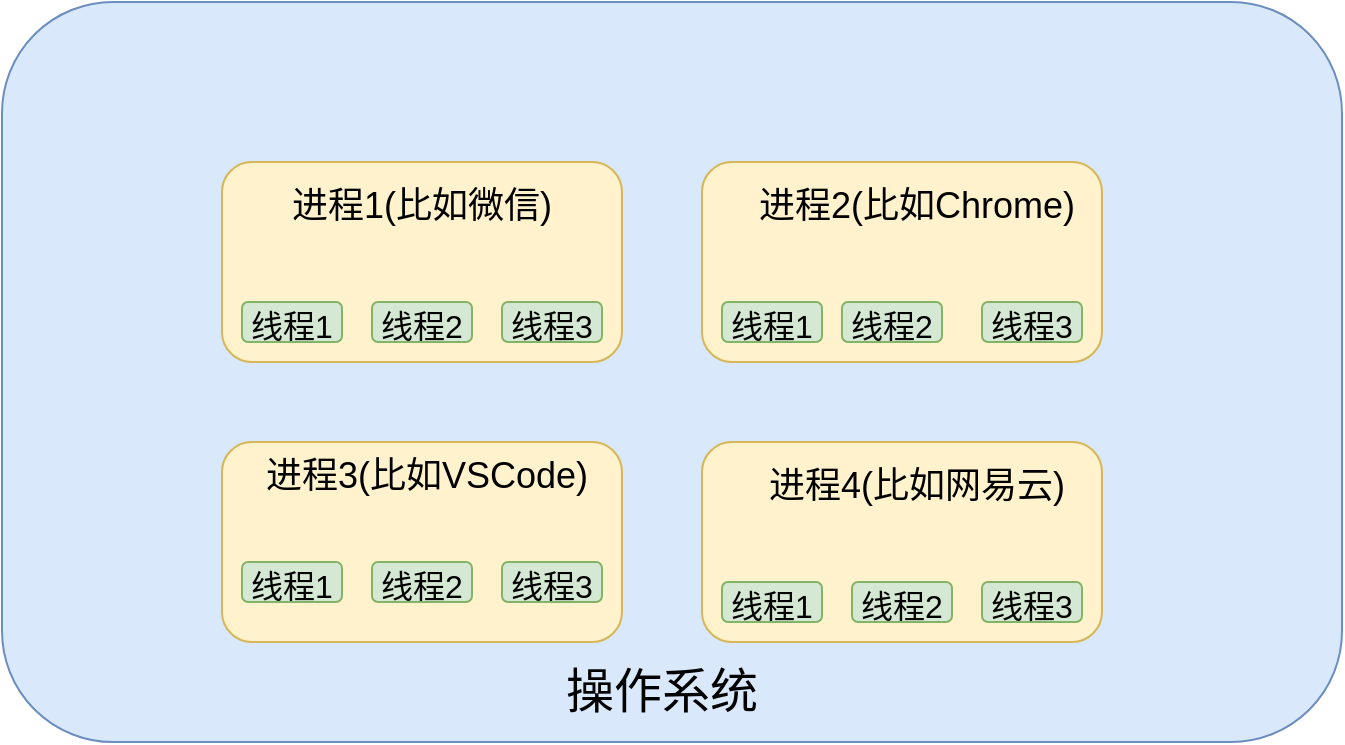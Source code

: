 <mxfile>
    <diagram id="NAiV9kg9JHZ1A_bx0qtW" name="第 1 页">
        <mxGraphModel dx="1125" dy="624" grid="1" gridSize="10" guides="1" tooltips="1" connect="1" arrows="1" fold="1" page="1" pageScale="1" pageWidth="1169" pageHeight="1654" math="0" shadow="0">
            <root>
                <mxCell id="0"/>
                <mxCell id="1" parent="0"/>
                <mxCell id="8" value="" style="rounded=1;whiteSpace=wrap;html=1;fillColor=#dae8fc;strokeColor=#6c8ebf;" vertex="1" parent="1">
                    <mxGeometry x="160" y="120" width="670" height="370" as="geometry"/>
                </mxCell>
                <mxCell id="9" value="&lt;font style=&quot;font-size: 24px&quot;&gt;操作系统&lt;/font&gt;" style="text;html=1;strokeColor=none;fillColor=none;align=center;verticalAlign=middle;whiteSpace=wrap;rounded=0;" vertex="1" parent="1">
                    <mxGeometry x="420" y="450" width="140" height="30" as="geometry"/>
                </mxCell>
                <mxCell id="10" value="" style="rounded=1;whiteSpace=wrap;html=1;fontSize=24;fillColor=#fff2cc;strokeColor=#d6b656;align=center;" vertex="1" parent="1">
                    <mxGeometry x="270" y="200" width="200" height="100" as="geometry"/>
                </mxCell>
                <mxCell id="14" value="&lt;font size=&quot;3&quot;&gt;线程1&lt;/font&gt;" style="rounded=1;whiteSpace=wrap;html=1;fontSize=24;fillColor=#d5e8d4;strokeColor=#82b366;" vertex="1" parent="1">
                    <mxGeometry x="280" y="270" width="50" height="20" as="geometry"/>
                </mxCell>
                <mxCell id="15" value="&lt;font style=&quot;font-size: 18px&quot;&gt;进程1(比如微信)&lt;/font&gt;" style="text;html=1;strokeColor=none;fillColor=none;align=center;verticalAlign=middle;whiteSpace=wrap;rounded=0;fontSize=24;" vertex="1" parent="1">
                    <mxGeometry x="295" y="200" width="150" height="40" as="geometry"/>
                </mxCell>
                <mxCell id="17" value="&lt;font size=&quot;3&quot;&gt;线程3&lt;/font&gt;" style="rounded=1;whiteSpace=wrap;html=1;fontSize=24;fillColor=#d5e8d4;strokeColor=#82b366;" vertex="1" parent="1">
                    <mxGeometry x="410" y="270" width="50" height="20" as="geometry"/>
                </mxCell>
                <mxCell id="18" value="&lt;font size=&quot;3&quot;&gt;线程2&lt;/font&gt;" style="rounded=1;whiteSpace=wrap;html=1;fontSize=24;fillColor=#d5e8d4;strokeColor=#82b366;" vertex="1" parent="1">
                    <mxGeometry x="345" y="270" width="50" height="20" as="geometry"/>
                </mxCell>
                <mxCell id="20" value="" style="rounded=1;whiteSpace=wrap;html=1;fontSize=24;fillColor=#fff2cc;strokeColor=#d6b656;align=center;" vertex="1" parent="1">
                    <mxGeometry x="510" y="200" width="200" height="100" as="geometry"/>
                </mxCell>
                <mxCell id="24" value="" style="rounded=1;whiteSpace=wrap;html=1;fontSize=24;fillColor=#fff2cc;strokeColor=#d6b656;align=center;" vertex="1" parent="1">
                    <mxGeometry x="270" y="340" width="200" height="100" as="geometry"/>
                </mxCell>
                <mxCell id="25" value="" style="rounded=1;whiteSpace=wrap;html=1;fontSize=24;fillColor=#fff2cc;strokeColor=#d6b656;align=center;" vertex="1" parent="1">
                    <mxGeometry x="510" y="340" width="200" height="100" as="geometry"/>
                </mxCell>
                <mxCell id="26" value="&lt;font style=&quot;font-size: 18px&quot;&gt;进程2(比如Chrome)&lt;/font&gt;" style="text;html=1;strokeColor=none;fillColor=none;align=center;verticalAlign=middle;whiteSpace=wrap;rounded=0;fontSize=24;" vertex="1" parent="1">
                    <mxGeometry x="535" y="200" width="165" height="40" as="geometry"/>
                </mxCell>
                <mxCell id="27" value="&lt;font style=&quot;font-size: 18px&quot;&gt;进程4(比如网易云)&lt;/font&gt;" style="text;html=1;strokeColor=none;fillColor=none;align=center;verticalAlign=middle;whiteSpace=wrap;rounded=0;fontSize=24;" vertex="1" parent="1">
                    <mxGeometry x="535" y="340" width="165" height="40" as="geometry"/>
                </mxCell>
                <mxCell id="28" value="&lt;font style=&quot;font-size: 18px&quot;&gt;进程3(比如VSCode)&lt;/font&gt;" style="text;html=1;strokeColor=none;fillColor=none;align=center;verticalAlign=middle;whiteSpace=wrap;rounded=0;fontSize=24;" vertex="1" parent="1">
                    <mxGeometry x="285" y="330" width="175" height="50" as="geometry"/>
                </mxCell>
                <mxCell id="29" value="&lt;font size=&quot;3&quot;&gt;线程1&lt;/font&gt;" style="rounded=1;whiteSpace=wrap;html=1;fontSize=24;fillColor=#d5e8d4;strokeColor=#82b366;" vertex="1" parent="1">
                    <mxGeometry x="280" y="400" width="50" height="20" as="geometry"/>
                </mxCell>
                <mxCell id="30" value="&lt;font size=&quot;3&quot;&gt;线程1&lt;/font&gt;" style="rounded=1;whiteSpace=wrap;html=1;fontSize=24;fillColor=#d5e8d4;strokeColor=#82b366;" vertex="1" parent="1">
                    <mxGeometry x="520" y="270" width="50" height="20" as="geometry"/>
                </mxCell>
                <mxCell id="31" value="&lt;font size=&quot;3&quot;&gt;线程1&lt;/font&gt;" style="rounded=1;whiteSpace=wrap;html=1;fontSize=24;fillColor=#d5e8d4;strokeColor=#82b366;" vertex="1" parent="1">
                    <mxGeometry x="520" y="410" width="50" height="20" as="geometry"/>
                </mxCell>
                <mxCell id="32" value="&lt;font size=&quot;3&quot;&gt;线程2&lt;/font&gt;" style="rounded=1;whiteSpace=wrap;html=1;fontSize=24;fillColor=#d5e8d4;strokeColor=#82b366;" vertex="1" parent="1">
                    <mxGeometry x="585" y="410" width="50" height="20" as="geometry"/>
                </mxCell>
                <mxCell id="33" value="&lt;font size=&quot;3&quot;&gt;线程2&lt;/font&gt;" style="rounded=1;whiteSpace=wrap;html=1;fontSize=24;fillColor=#d5e8d4;strokeColor=#82b366;" vertex="1" parent="1">
                    <mxGeometry x="345" y="400" width="50" height="20" as="geometry"/>
                </mxCell>
                <mxCell id="34" value="&lt;font size=&quot;3&quot;&gt;线程2&lt;/font&gt;" style="rounded=1;whiteSpace=wrap;html=1;fontSize=24;fillColor=#d5e8d4;strokeColor=#82b366;" vertex="1" parent="1">
                    <mxGeometry x="580" y="270" width="50" height="20" as="geometry"/>
                </mxCell>
                <mxCell id="37" value="&lt;font size=&quot;3&quot;&gt;线程3&lt;/font&gt;" style="rounded=1;whiteSpace=wrap;html=1;fontSize=24;fillColor=#d5e8d4;strokeColor=#82b366;" vertex="1" parent="1">
                    <mxGeometry x="650" y="410" width="50" height="20" as="geometry"/>
                </mxCell>
                <mxCell id="38" value="&lt;font size=&quot;3&quot;&gt;线程3&lt;/font&gt;" style="rounded=1;whiteSpace=wrap;html=1;fontSize=24;fillColor=#d5e8d4;strokeColor=#82b366;" vertex="1" parent="1">
                    <mxGeometry x="410" y="400" width="50" height="20" as="geometry"/>
                </mxCell>
                <mxCell id="39" value="&lt;font size=&quot;3&quot;&gt;线程3&lt;/font&gt;" style="rounded=1;whiteSpace=wrap;html=1;fontSize=24;fillColor=#d5e8d4;strokeColor=#82b366;" vertex="1" parent="1">
                    <mxGeometry x="650" y="270" width="50" height="20" as="geometry"/>
                </mxCell>
            </root>
        </mxGraphModel>
    </diagram>
</mxfile>